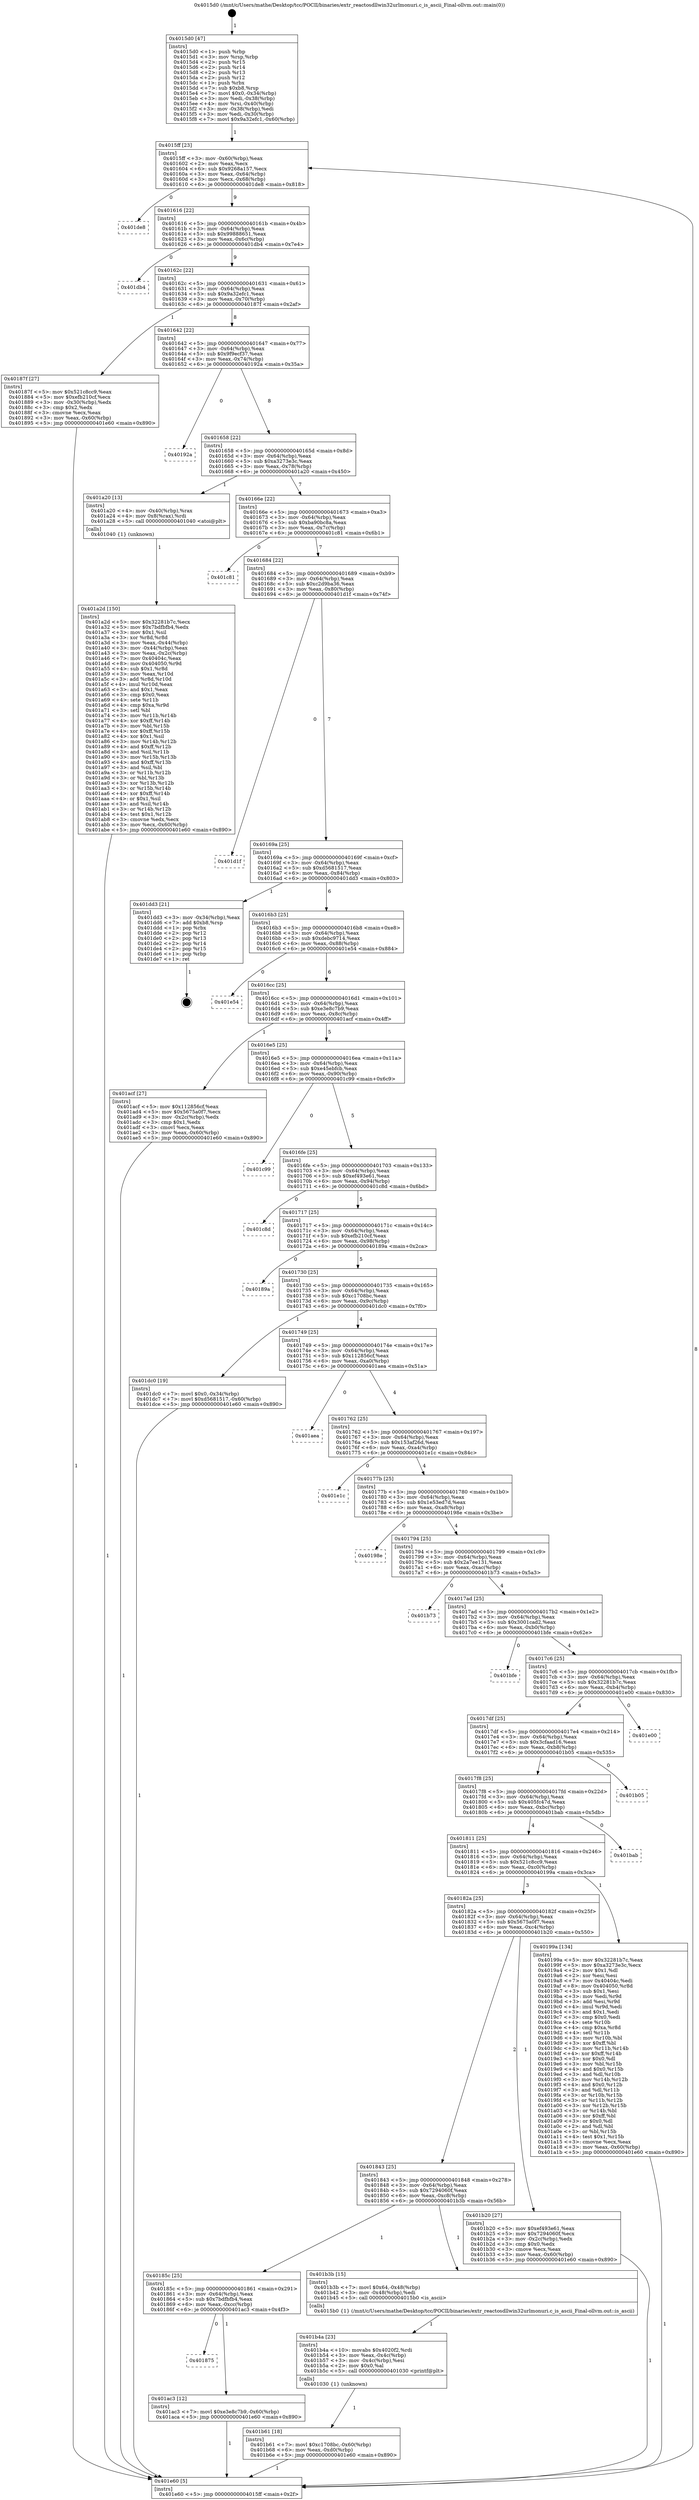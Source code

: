 digraph "0x4015d0" {
  label = "0x4015d0 (/mnt/c/Users/mathe/Desktop/tcc/POCII/binaries/extr_reactosdllwin32urlmonuri.c_is_ascii_Final-ollvm.out::main(0))"
  labelloc = "t"
  node[shape=record]

  Entry [label="",width=0.3,height=0.3,shape=circle,fillcolor=black,style=filled]
  "0x4015ff" [label="{
     0x4015ff [23]\l
     | [instrs]\l
     &nbsp;&nbsp;0x4015ff \<+3\>: mov -0x60(%rbp),%eax\l
     &nbsp;&nbsp;0x401602 \<+2\>: mov %eax,%ecx\l
     &nbsp;&nbsp;0x401604 \<+6\>: sub $0x9268a157,%ecx\l
     &nbsp;&nbsp;0x40160a \<+3\>: mov %eax,-0x64(%rbp)\l
     &nbsp;&nbsp;0x40160d \<+3\>: mov %ecx,-0x68(%rbp)\l
     &nbsp;&nbsp;0x401610 \<+6\>: je 0000000000401de8 \<main+0x818\>\l
  }"]
  "0x401de8" [label="{
     0x401de8\l
  }", style=dashed]
  "0x401616" [label="{
     0x401616 [22]\l
     | [instrs]\l
     &nbsp;&nbsp;0x401616 \<+5\>: jmp 000000000040161b \<main+0x4b\>\l
     &nbsp;&nbsp;0x40161b \<+3\>: mov -0x64(%rbp),%eax\l
     &nbsp;&nbsp;0x40161e \<+5\>: sub $0x99888651,%eax\l
     &nbsp;&nbsp;0x401623 \<+3\>: mov %eax,-0x6c(%rbp)\l
     &nbsp;&nbsp;0x401626 \<+6\>: je 0000000000401db4 \<main+0x7e4\>\l
  }"]
  Exit [label="",width=0.3,height=0.3,shape=circle,fillcolor=black,style=filled,peripheries=2]
  "0x401db4" [label="{
     0x401db4\l
  }", style=dashed]
  "0x40162c" [label="{
     0x40162c [22]\l
     | [instrs]\l
     &nbsp;&nbsp;0x40162c \<+5\>: jmp 0000000000401631 \<main+0x61\>\l
     &nbsp;&nbsp;0x401631 \<+3\>: mov -0x64(%rbp),%eax\l
     &nbsp;&nbsp;0x401634 \<+5\>: sub $0x9a32efc1,%eax\l
     &nbsp;&nbsp;0x401639 \<+3\>: mov %eax,-0x70(%rbp)\l
     &nbsp;&nbsp;0x40163c \<+6\>: je 000000000040187f \<main+0x2af\>\l
  }"]
  "0x401b61" [label="{
     0x401b61 [18]\l
     | [instrs]\l
     &nbsp;&nbsp;0x401b61 \<+7\>: movl $0xc1708bc,-0x60(%rbp)\l
     &nbsp;&nbsp;0x401b68 \<+6\>: mov %eax,-0xd0(%rbp)\l
     &nbsp;&nbsp;0x401b6e \<+5\>: jmp 0000000000401e60 \<main+0x890\>\l
  }"]
  "0x40187f" [label="{
     0x40187f [27]\l
     | [instrs]\l
     &nbsp;&nbsp;0x40187f \<+5\>: mov $0x521c8cc9,%eax\l
     &nbsp;&nbsp;0x401884 \<+5\>: mov $0xefb210cf,%ecx\l
     &nbsp;&nbsp;0x401889 \<+3\>: mov -0x30(%rbp),%edx\l
     &nbsp;&nbsp;0x40188c \<+3\>: cmp $0x2,%edx\l
     &nbsp;&nbsp;0x40188f \<+3\>: cmovne %ecx,%eax\l
     &nbsp;&nbsp;0x401892 \<+3\>: mov %eax,-0x60(%rbp)\l
     &nbsp;&nbsp;0x401895 \<+5\>: jmp 0000000000401e60 \<main+0x890\>\l
  }"]
  "0x401642" [label="{
     0x401642 [22]\l
     | [instrs]\l
     &nbsp;&nbsp;0x401642 \<+5\>: jmp 0000000000401647 \<main+0x77\>\l
     &nbsp;&nbsp;0x401647 \<+3\>: mov -0x64(%rbp),%eax\l
     &nbsp;&nbsp;0x40164a \<+5\>: sub $0x9f9ecf37,%eax\l
     &nbsp;&nbsp;0x40164f \<+3\>: mov %eax,-0x74(%rbp)\l
     &nbsp;&nbsp;0x401652 \<+6\>: je 000000000040192a \<main+0x35a\>\l
  }"]
  "0x401e60" [label="{
     0x401e60 [5]\l
     | [instrs]\l
     &nbsp;&nbsp;0x401e60 \<+5\>: jmp 00000000004015ff \<main+0x2f\>\l
  }"]
  "0x4015d0" [label="{
     0x4015d0 [47]\l
     | [instrs]\l
     &nbsp;&nbsp;0x4015d0 \<+1\>: push %rbp\l
     &nbsp;&nbsp;0x4015d1 \<+3\>: mov %rsp,%rbp\l
     &nbsp;&nbsp;0x4015d4 \<+2\>: push %r15\l
     &nbsp;&nbsp;0x4015d6 \<+2\>: push %r14\l
     &nbsp;&nbsp;0x4015d8 \<+2\>: push %r13\l
     &nbsp;&nbsp;0x4015da \<+2\>: push %r12\l
     &nbsp;&nbsp;0x4015dc \<+1\>: push %rbx\l
     &nbsp;&nbsp;0x4015dd \<+7\>: sub $0xb8,%rsp\l
     &nbsp;&nbsp;0x4015e4 \<+7\>: movl $0x0,-0x34(%rbp)\l
     &nbsp;&nbsp;0x4015eb \<+3\>: mov %edi,-0x38(%rbp)\l
     &nbsp;&nbsp;0x4015ee \<+4\>: mov %rsi,-0x40(%rbp)\l
     &nbsp;&nbsp;0x4015f2 \<+3\>: mov -0x38(%rbp),%edi\l
     &nbsp;&nbsp;0x4015f5 \<+3\>: mov %edi,-0x30(%rbp)\l
     &nbsp;&nbsp;0x4015f8 \<+7\>: movl $0x9a32efc1,-0x60(%rbp)\l
  }"]
  "0x401b4a" [label="{
     0x401b4a [23]\l
     | [instrs]\l
     &nbsp;&nbsp;0x401b4a \<+10\>: movabs $0x4020f2,%rdi\l
     &nbsp;&nbsp;0x401b54 \<+3\>: mov %eax,-0x4c(%rbp)\l
     &nbsp;&nbsp;0x401b57 \<+3\>: mov -0x4c(%rbp),%esi\l
     &nbsp;&nbsp;0x401b5a \<+2\>: mov $0x0,%al\l
     &nbsp;&nbsp;0x401b5c \<+5\>: call 0000000000401030 \<printf@plt\>\l
     | [calls]\l
     &nbsp;&nbsp;0x401030 \{1\} (unknown)\l
  }"]
  "0x40192a" [label="{
     0x40192a\l
  }", style=dashed]
  "0x401658" [label="{
     0x401658 [22]\l
     | [instrs]\l
     &nbsp;&nbsp;0x401658 \<+5\>: jmp 000000000040165d \<main+0x8d\>\l
     &nbsp;&nbsp;0x40165d \<+3\>: mov -0x64(%rbp),%eax\l
     &nbsp;&nbsp;0x401660 \<+5\>: sub $0xa3273e3c,%eax\l
     &nbsp;&nbsp;0x401665 \<+3\>: mov %eax,-0x78(%rbp)\l
     &nbsp;&nbsp;0x401668 \<+6\>: je 0000000000401a20 \<main+0x450\>\l
  }"]
  "0x401875" [label="{
     0x401875\l
  }", style=dashed]
  "0x401a20" [label="{
     0x401a20 [13]\l
     | [instrs]\l
     &nbsp;&nbsp;0x401a20 \<+4\>: mov -0x40(%rbp),%rax\l
     &nbsp;&nbsp;0x401a24 \<+4\>: mov 0x8(%rax),%rdi\l
     &nbsp;&nbsp;0x401a28 \<+5\>: call 0000000000401040 \<atoi@plt\>\l
     | [calls]\l
     &nbsp;&nbsp;0x401040 \{1\} (unknown)\l
  }"]
  "0x40166e" [label="{
     0x40166e [22]\l
     | [instrs]\l
     &nbsp;&nbsp;0x40166e \<+5\>: jmp 0000000000401673 \<main+0xa3\>\l
     &nbsp;&nbsp;0x401673 \<+3\>: mov -0x64(%rbp),%eax\l
     &nbsp;&nbsp;0x401676 \<+5\>: sub $0xba90bc8a,%eax\l
     &nbsp;&nbsp;0x40167b \<+3\>: mov %eax,-0x7c(%rbp)\l
     &nbsp;&nbsp;0x40167e \<+6\>: je 0000000000401c81 \<main+0x6b1\>\l
  }"]
  "0x401ac3" [label="{
     0x401ac3 [12]\l
     | [instrs]\l
     &nbsp;&nbsp;0x401ac3 \<+7\>: movl $0xe3e8c7b9,-0x60(%rbp)\l
     &nbsp;&nbsp;0x401aca \<+5\>: jmp 0000000000401e60 \<main+0x890\>\l
  }"]
  "0x401c81" [label="{
     0x401c81\l
  }", style=dashed]
  "0x401684" [label="{
     0x401684 [22]\l
     | [instrs]\l
     &nbsp;&nbsp;0x401684 \<+5\>: jmp 0000000000401689 \<main+0xb9\>\l
     &nbsp;&nbsp;0x401689 \<+3\>: mov -0x64(%rbp),%eax\l
     &nbsp;&nbsp;0x40168c \<+5\>: sub $0xc2d9ba36,%eax\l
     &nbsp;&nbsp;0x401691 \<+3\>: mov %eax,-0x80(%rbp)\l
     &nbsp;&nbsp;0x401694 \<+6\>: je 0000000000401d1f \<main+0x74f\>\l
  }"]
  "0x40185c" [label="{
     0x40185c [25]\l
     | [instrs]\l
     &nbsp;&nbsp;0x40185c \<+5\>: jmp 0000000000401861 \<main+0x291\>\l
     &nbsp;&nbsp;0x401861 \<+3\>: mov -0x64(%rbp),%eax\l
     &nbsp;&nbsp;0x401864 \<+5\>: sub $0x7bdfbfb4,%eax\l
     &nbsp;&nbsp;0x401869 \<+6\>: mov %eax,-0xcc(%rbp)\l
     &nbsp;&nbsp;0x40186f \<+6\>: je 0000000000401ac3 \<main+0x4f3\>\l
  }"]
  "0x401d1f" [label="{
     0x401d1f\l
  }", style=dashed]
  "0x40169a" [label="{
     0x40169a [25]\l
     | [instrs]\l
     &nbsp;&nbsp;0x40169a \<+5\>: jmp 000000000040169f \<main+0xcf\>\l
     &nbsp;&nbsp;0x40169f \<+3\>: mov -0x64(%rbp),%eax\l
     &nbsp;&nbsp;0x4016a2 \<+5\>: sub $0xd5681517,%eax\l
     &nbsp;&nbsp;0x4016a7 \<+6\>: mov %eax,-0x84(%rbp)\l
     &nbsp;&nbsp;0x4016ad \<+6\>: je 0000000000401dd3 \<main+0x803\>\l
  }"]
  "0x401b3b" [label="{
     0x401b3b [15]\l
     | [instrs]\l
     &nbsp;&nbsp;0x401b3b \<+7\>: movl $0x64,-0x48(%rbp)\l
     &nbsp;&nbsp;0x401b42 \<+3\>: mov -0x48(%rbp),%edi\l
     &nbsp;&nbsp;0x401b45 \<+5\>: call 00000000004015b0 \<is_ascii\>\l
     | [calls]\l
     &nbsp;&nbsp;0x4015b0 \{1\} (/mnt/c/Users/mathe/Desktop/tcc/POCII/binaries/extr_reactosdllwin32urlmonuri.c_is_ascii_Final-ollvm.out::is_ascii)\l
  }"]
  "0x401dd3" [label="{
     0x401dd3 [21]\l
     | [instrs]\l
     &nbsp;&nbsp;0x401dd3 \<+3\>: mov -0x34(%rbp),%eax\l
     &nbsp;&nbsp;0x401dd6 \<+7\>: add $0xb8,%rsp\l
     &nbsp;&nbsp;0x401ddd \<+1\>: pop %rbx\l
     &nbsp;&nbsp;0x401dde \<+2\>: pop %r12\l
     &nbsp;&nbsp;0x401de0 \<+2\>: pop %r13\l
     &nbsp;&nbsp;0x401de2 \<+2\>: pop %r14\l
     &nbsp;&nbsp;0x401de4 \<+2\>: pop %r15\l
     &nbsp;&nbsp;0x401de6 \<+1\>: pop %rbp\l
     &nbsp;&nbsp;0x401de7 \<+1\>: ret\l
  }"]
  "0x4016b3" [label="{
     0x4016b3 [25]\l
     | [instrs]\l
     &nbsp;&nbsp;0x4016b3 \<+5\>: jmp 00000000004016b8 \<main+0xe8\>\l
     &nbsp;&nbsp;0x4016b8 \<+3\>: mov -0x64(%rbp),%eax\l
     &nbsp;&nbsp;0x4016bb \<+5\>: sub $0xdebc9714,%eax\l
     &nbsp;&nbsp;0x4016c0 \<+6\>: mov %eax,-0x88(%rbp)\l
     &nbsp;&nbsp;0x4016c6 \<+6\>: je 0000000000401e54 \<main+0x884\>\l
  }"]
  "0x401843" [label="{
     0x401843 [25]\l
     | [instrs]\l
     &nbsp;&nbsp;0x401843 \<+5\>: jmp 0000000000401848 \<main+0x278\>\l
     &nbsp;&nbsp;0x401848 \<+3\>: mov -0x64(%rbp),%eax\l
     &nbsp;&nbsp;0x40184b \<+5\>: sub $0x7294060f,%eax\l
     &nbsp;&nbsp;0x401850 \<+6\>: mov %eax,-0xc8(%rbp)\l
     &nbsp;&nbsp;0x401856 \<+6\>: je 0000000000401b3b \<main+0x56b\>\l
  }"]
  "0x401e54" [label="{
     0x401e54\l
  }", style=dashed]
  "0x4016cc" [label="{
     0x4016cc [25]\l
     | [instrs]\l
     &nbsp;&nbsp;0x4016cc \<+5\>: jmp 00000000004016d1 \<main+0x101\>\l
     &nbsp;&nbsp;0x4016d1 \<+3\>: mov -0x64(%rbp),%eax\l
     &nbsp;&nbsp;0x4016d4 \<+5\>: sub $0xe3e8c7b9,%eax\l
     &nbsp;&nbsp;0x4016d9 \<+6\>: mov %eax,-0x8c(%rbp)\l
     &nbsp;&nbsp;0x4016df \<+6\>: je 0000000000401acf \<main+0x4ff\>\l
  }"]
  "0x401b20" [label="{
     0x401b20 [27]\l
     | [instrs]\l
     &nbsp;&nbsp;0x401b20 \<+5\>: mov $0xef493e61,%eax\l
     &nbsp;&nbsp;0x401b25 \<+5\>: mov $0x7294060f,%ecx\l
     &nbsp;&nbsp;0x401b2a \<+3\>: mov -0x2c(%rbp),%edx\l
     &nbsp;&nbsp;0x401b2d \<+3\>: cmp $0x0,%edx\l
     &nbsp;&nbsp;0x401b30 \<+3\>: cmove %ecx,%eax\l
     &nbsp;&nbsp;0x401b33 \<+3\>: mov %eax,-0x60(%rbp)\l
     &nbsp;&nbsp;0x401b36 \<+5\>: jmp 0000000000401e60 \<main+0x890\>\l
  }"]
  "0x401acf" [label="{
     0x401acf [27]\l
     | [instrs]\l
     &nbsp;&nbsp;0x401acf \<+5\>: mov $0x112856cf,%eax\l
     &nbsp;&nbsp;0x401ad4 \<+5\>: mov $0x5675a0f7,%ecx\l
     &nbsp;&nbsp;0x401ad9 \<+3\>: mov -0x2c(%rbp),%edx\l
     &nbsp;&nbsp;0x401adc \<+3\>: cmp $0x1,%edx\l
     &nbsp;&nbsp;0x401adf \<+3\>: cmovl %ecx,%eax\l
     &nbsp;&nbsp;0x401ae2 \<+3\>: mov %eax,-0x60(%rbp)\l
     &nbsp;&nbsp;0x401ae5 \<+5\>: jmp 0000000000401e60 \<main+0x890\>\l
  }"]
  "0x4016e5" [label="{
     0x4016e5 [25]\l
     | [instrs]\l
     &nbsp;&nbsp;0x4016e5 \<+5\>: jmp 00000000004016ea \<main+0x11a\>\l
     &nbsp;&nbsp;0x4016ea \<+3\>: mov -0x64(%rbp),%eax\l
     &nbsp;&nbsp;0x4016ed \<+5\>: sub $0xe45ebfcb,%eax\l
     &nbsp;&nbsp;0x4016f2 \<+6\>: mov %eax,-0x90(%rbp)\l
     &nbsp;&nbsp;0x4016f8 \<+6\>: je 0000000000401c99 \<main+0x6c9\>\l
  }"]
  "0x401a2d" [label="{
     0x401a2d [150]\l
     | [instrs]\l
     &nbsp;&nbsp;0x401a2d \<+5\>: mov $0x32281b7c,%ecx\l
     &nbsp;&nbsp;0x401a32 \<+5\>: mov $0x7bdfbfb4,%edx\l
     &nbsp;&nbsp;0x401a37 \<+3\>: mov $0x1,%sil\l
     &nbsp;&nbsp;0x401a3a \<+3\>: xor %r8d,%r8d\l
     &nbsp;&nbsp;0x401a3d \<+3\>: mov %eax,-0x44(%rbp)\l
     &nbsp;&nbsp;0x401a40 \<+3\>: mov -0x44(%rbp),%eax\l
     &nbsp;&nbsp;0x401a43 \<+3\>: mov %eax,-0x2c(%rbp)\l
     &nbsp;&nbsp;0x401a46 \<+7\>: mov 0x40404c,%eax\l
     &nbsp;&nbsp;0x401a4d \<+8\>: mov 0x404050,%r9d\l
     &nbsp;&nbsp;0x401a55 \<+4\>: sub $0x1,%r8d\l
     &nbsp;&nbsp;0x401a59 \<+3\>: mov %eax,%r10d\l
     &nbsp;&nbsp;0x401a5c \<+3\>: add %r8d,%r10d\l
     &nbsp;&nbsp;0x401a5f \<+4\>: imul %r10d,%eax\l
     &nbsp;&nbsp;0x401a63 \<+3\>: and $0x1,%eax\l
     &nbsp;&nbsp;0x401a66 \<+3\>: cmp $0x0,%eax\l
     &nbsp;&nbsp;0x401a69 \<+4\>: sete %r11b\l
     &nbsp;&nbsp;0x401a6d \<+4\>: cmp $0xa,%r9d\l
     &nbsp;&nbsp;0x401a71 \<+3\>: setl %bl\l
     &nbsp;&nbsp;0x401a74 \<+3\>: mov %r11b,%r14b\l
     &nbsp;&nbsp;0x401a77 \<+4\>: xor $0xff,%r14b\l
     &nbsp;&nbsp;0x401a7b \<+3\>: mov %bl,%r15b\l
     &nbsp;&nbsp;0x401a7e \<+4\>: xor $0xff,%r15b\l
     &nbsp;&nbsp;0x401a82 \<+4\>: xor $0x1,%sil\l
     &nbsp;&nbsp;0x401a86 \<+3\>: mov %r14b,%r12b\l
     &nbsp;&nbsp;0x401a89 \<+4\>: and $0xff,%r12b\l
     &nbsp;&nbsp;0x401a8d \<+3\>: and %sil,%r11b\l
     &nbsp;&nbsp;0x401a90 \<+3\>: mov %r15b,%r13b\l
     &nbsp;&nbsp;0x401a93 \<+4\>: and $0xff,%r13b\l
     &nbsp;&nbsp;0x401a97 \<+3\>: and %sil,%bl\l
     &nbsp;&nbsp;0x401a9a \<+3\>: or %r11b,%r12b\l
     &nbsp;&nbsp;0x401a9d \<+3\>: or %bl,%r13b\l
     &nbsp;&nbsp;0x401aa0 \<+3\>: xor %r13b,%r12b\l
     &nbsp;&nbsp;0x401aa3 \<+3\>: or %r15b,%r14b\l
     &nbsp;&nbsp;0x401aa6 \<+4\>: xor $0xff,%r14b\l
     &nbsp;&nbsp;0x401aaa \<+4\>: or $0x1,%sil\l
     &nbsp;&nbsp;0x401aae \<+3\>: and %sil,%r14b\l
     &nbsp;&nbsp;0x401ab1 \<+3\>: or %r14b,%r12b\l
     &nbsp;&nbsp;0x401ab4 \<+4\>: test $0x1,%r12b\l
     &nbsp;&nbsp;0x401ab8 \<+3\>: cmovne %edx,%ecx\l
     &nbsp;&nbsp;0x401abb \<+3\>: mov %ecx,-0x60(%rbp)\l
     &nbsp;&nbsp;0x401abe \<+5\>: jmp 0000000000401e60 \<main+0x890\>\l
  }"]
  "0x401c99" [label="{
     0x401c99\l
  }", style=dashed]
  "0x4016fe" [label="{
     0x4016fe [25]\l
     | [instrs]\l
     &nbsp;&nbsp;0x4016fe \<+5\>: jmp 0000000000401703 \<main+0x133\>\l
     &nbsp;&nbsp;0x401703 \<+3\>: mov -0x64(%rbp),%eax\l
     &nbsp;&nbsp;0x401706 \<+5\>: sub $0xef493e61,%eax\l
     &nbsp;&nbsp;0x40170b \<+6\>: mov %eax,-0x94(%rbp)\l
     &nbsp;&nbsp;0x401711 \<+6\>: je 0000000000401c8d \<main+0x6bd\>\l
  }"]
  "0x40182a" [label="{
     0x40182a [25]\l
     | [instrs]\l
     &nbsp;&nbsp;0x40182a \<+5\>: jmp 000000000040182f \<main+0x25f\>\l
     &nbsp;&nbsp;0x40182f \<+3\>: mov -0x64(%rbp),%eax\l
     &nbsp;&nbsp;0x401832 \<+5\>: sub $0x5675a0f7,%eax\l
     &nbsp;&nbsp;0x401837 \<+6\>: mov %eax,-0xc4(%rbp)\l
     &nbsp;&nbsp;0x40183d \<+6\>: je 0000000000401b20 \<main+0x550\>\l
  }"]
  "0x401c8d" [label="{
     0x401c8d\l
  }", style=dashed]
  "0x401717" [label="{
     0x401717 [25]\l
     | [instrs]\l
     &nbsp;&nbsp;0x401717 \<+5\>: jmp 000000000040171c \<main+0x14c\>\l
     &nbsp;&nbsp;0x40171c \<+3\>: mov -0x64(%rbp),%eax\l
     &nbsp;&nbsp;0x40171f \<+5\>: sub $0xefb210cf,%eax\l
     &nbsp;&nbsp;0x401724 \<+6\>: mov %eax,-0x98(%rbp)\l
     &nbsp;&nbsp;0x40172a \<+6\>: je 000000000040189a \<main+0x2ca\>\l
  }"]
  "0x40199a" [label="{
     0x40199a [134]\l
     | [instrs]\l
     &nbsp;&nbsp;0x40199a \<+5\>: mov $0x32281b7c,%eax\l
     &nbsp;&nbsp;0x40199f \<+5\>: mov $0xa3273e3c,%ecx\l
     &nbsp;&nbsp;0x4019a4 \<+2\>: mov $0x1,%dl\l
     &nbsp;&nbsp;0x4019a6 \<+2\>: xor %esi,%esi\l
     &nbsp;&nbsp;0x4019a8 \<+7\>: mov 0x40404c,%edi\l
     &nbsp;&nbsp;0x4019af \<+8\>: mov 0x404050,%r8d\l
     &nbsp;&nbsp;0x4019b7 \<+3\>: sub $0x1,%esi\l
     &nbsp;&nbsp;0x4019ba \<+3\>: mov %edi,%r9d\l
     &nbsp;&nbsp;0x4019bd \<+3\>: add %esi,%r9d\l
     &nbsp;&nbsp;0x4019c0 \<+4\>: imul %r9d,%edi\l
     &nbsp;&nbsp;0x4019c4 \<+3\>: and $0x1,%edi\l
     &nbsp;&nbsp;0x4019c7 \<+3\>: cmp $0x0,%edi\l
     &nbsp;&nbsp;0x4019ca \<+4\>: sete %r10b\l
     &nbsp;&nbsp;0x4019ce \<+4\>: cmp $0xa,%r8d\l
     &nbsp;&nbsp;0x4019d2 \<+4\>: setl %r11b\l
     &nbsp;&nbsp;0x4019d6 \<+3\>: mov %r10b,%bl\l
     &nbsp;&nbsp;0x4019d9 \<+3\>: xor $0xff,%bl\l
     &nbsp;&nbsp;0x4019dc \<+3\>: mov %r11b,%r14b\l
     &nbsp;&nbsp;0x4019df \<+4\>: xor $0xff,%r14b\l
     &nbsp;&nbsp;0x4019e3 \<+3\>: xor $0x0,%dl\l
     &nbsp;&nbsp;0x4019e6 \<+3\>: mov %bl,%r15b\l
     &nbsp;&nbsp;0x4019e9 \<+4\>: and $0x0,%r15b\l
     &nbsp;&nbsp;0x4019ed \<+3\>: and %dl,%r10b\l
     &nbsp;&nbsp;0x4019f0 \<+3\>: mov %r14b,%r12b\l
     &nbsp;&nbsp;0x4019f3 \<+4\>: and $0x0,%r12b\l
     &nbsp;&nbsp;0x4019f7 \<+3\>: and %dl,%r11b\l
     &nbsp;&nbsp;0x4019fa \<+3\>: or %r10b,%r15b\l
     &nbsp;&nbsp;0x4019fd \<+3\>: or %r11b,%r12b\l
     &nbsp;&nbsp;0x401a00 \<+3\>: xor %r12b,%r15b\l
     &nbsp;&nbsp;0x401a03 \<+3\>: or %r14b,%bl\l
     &nbsp;&nbsp;0x401a06 \<+3\>: xor $0xff,%bl\l
     &nbsp;&nbsp;0x401a09 \<+3\>: or $0x0,%dl\l
     &nbsp;&nbsp;0x401a0c \<+2\>: and %dl,%bl\l
     &nbsp;&nbsp;0x401a0e \<+3\>: or %bl,%r15b\l
     &nbsp;&nbsp;0x401a11 \<+4\>: test $0x1,%r15b\l
     &nbsp;&nbsp;0x401a15 \<+3\>: cmovne %ecx,%eax\l
     &nbsp;&nbsp;0x401a18 \<+3\>: mov %eax,-0x60(%rbp)\l
     &nbsp;&nbsp;0x401a1b \<+5\>: jmp 0000000000401e60 \<main+0x890\>\l
  }"]
  "0x40189a" [label="{
     0x40189a\l
  }", style=dashed]
  "0x401730" [label="{
     0x401730 [25]\l
     | [instrs]\l
     &nbsp;&nbsp;0x401730 \<+5\>: jmp 0000000000401735 \<main+0x165\>\l
     &nbsp;&nbsp;0x401735 \<+3\>: mov -0x64(%rbp),%eax\l
     &nbsp;&nbsp;0x401738 \<+5\>: sub $0xc1708bc,%eax\l
     &nbsp;&nbsp;0x40173d \<+6\>: mov %eax,-0x9c(%rbp)\l
     &nbsp;&nbsp;0x401743 \<+6\>: je 0000000000401dc0 \<main+0x7f0\>\l
  }"]
  "0x401811" [label="{
     0x401811 [25]\l
     | [instrs]\l
     &nbsp;&nbsp;0x401811 \<+5\>: jmp 0000000000401816 \<main+0x246\>\l
     &nbsp;&nbsp;0x401816 \<+3\>: mov -0x64(%rbp),%eax\l
     &nbsp;&nbsp;0x401819 \<+5\>: sub $0x521c8cc9,%eax\l
     &nbsp;&nbsp;0x40181e \<+6\>: mov %eax,-0xc0(%rbp)\l
     &nbsp;&nbsp;0x401824 \<+6\>: je 000000000040199a \<main+0x3ca\>\l
  }"]
  "0x401dc0" [label="{
     0x401dc0 [19]\l
     | [instrs]\l
     &nbsp;&nbsp;0x401dc0 \<+7\>: movl $0x0,-0x34(%rbp)\l
     &nbsp;&nbsp;0x401dc7 \<+7\>: movl $0xd5681517,-0x60(%rbp)\l
     &nbsp;&nbsp;0x401dce \<+5\>: jmp 0000000000401e60 \<main+0x890\>\l
  }"]
  "0x401749" [label="{
     0x401749 [25]\l
     | [instrs]\l
     &nbsp;&nbsp;0x401749 \<+5\>: jmp 000000000040174e \<main+0x17e\>\l
     &nbsp;&nbsp;0x40174e \<+3\>: mov -0x64(%rbp),%eax\l
     &nbsp;&nbsp;0x401751 \<+5\>: sub $0x112856cf,%eax\l
     &nbsp;&nbsp;0x401756 \<+6\>: mov %eax,-0xa0(%rbp)\l
     &nbsp;&nbsp;0x40175c \<+6\>: je 0000000000401aea \<main+0x51a\>\l
  }"]
  "0x401bab" [label="{
     0x401bab\l
  }", style=dashed]
  "0x401aea" [label="{
     0x401aea\l
  }", style=dashed]
  "0x401762" [label="{
     0x401762 [25]\l
     | [instrs]\l
     &nbsp;&nbsp;0x401762 \<+5\>: jmp 0000000000401767 \<main+0x197\>\l
     &nbsp;&nbsp;0x401767 \<+3\>: mov -0x64(%rbp),%eax\l
     &nbsp;&nbsp;0x40176a \<+5\>: sub $0x153af26d,%eax\l
     &nbsp;&nbsp;0x40176f \<+6\>: mov %eax,-0xa4(%rbp)\l
     &nbsp;&nbsp;0x401775 \<+6\>: je 0000000000401e1c \<main+0x84c\>\l
  }"]
  "0x4017f8" [label="{
     0x4017f8 [25]\l
     | [instrs]\l
     &nbsp;&nbsp;0x4017f8 \<+5\>: jmp 00000000004017fd \<main+0x22d\>\l
     &nbsp;&nbsp;0x4017fd \<+3\>: mov -0x64(%rbp),%eax\l
     &nbsp;&nbsp;0x401800 \<+5\>: sub $0x405fc47d,%eax\l
     &nbsp;&nbsp;0x401805 \<+6\>: mov %eax,-0xbc(%rbp)\l
     &nbsp;&nbsp;0x40180b \<+6\>: je 0000000000401bab \<main+0x5db\>\l
  }"]
  "0x401e1c" [label="{
     0x401e1c\l
  }", style=dashed]
  "0x40177b" [label="{
     0x40177b [25]\l
     | [instrs]\l
     &nbsp;&nbsp;0x40177b \<+5\>: jmp 0000000000401780 \<main+0x1b0\>\l
     &nbsp;&nbsp;0x401780 \<+3\>: mov -0x64(%rbp),%eax\l
     &nbsp;&nbsp;0x401783 \<+5\>: sub $0x1e53ed7d,%eax\l
     &nbsp;&nbsp;0x401788 \<+6\>: mov %eax,-0xa8(%rbp)\l
     &nbsp;&nbsp;0x40178e \<+6\>: je 000000000040198e \<main+0x3be\>\l
  }"]
  "0x401b05" [label="{
     0x401b05\l
  }", style=dashed]
  "0x40198e" [label="{
     0x40198e\l
  }", style=dashed]
  "0x401794" [label="{
     0x401794 [25]\l
     | [instrs]\l
     &nbsp;&nbsp;0x401794 \<+5\>: jmp 0000000000401799 \<main+0x1c9\>\l
     &nbsp;&nbsp;0x401799 \<+3\>: mov -0x64(%rbp),%eax\l
     &nbsp;&nbsp;0x40179c \<+5\>: sub $0x2a7ee131,%eax\l
     &nbsp;&nbsp;0x4017a1 \<+6\>: mov %eax,-0xac(%rbp)\l
     &nbsp;&nbsp;0x4017a7 \<+6\>: je 0000000000401b73 \<main+0x5a3\>\l
  }"]
  "0x4017df" [label="{
     0x4017df [25]\l
     | [instrs]\l
     &nbsp;&nbsp;0x4017df \<+5\>: jmp 00000000004017e4 \<main+0x214\>\l
     &nbsp;&nbsp;0x4017e4 \<+3\>: mov -0x64(%rbp),%eax\l
     &nbsp;&nbsp;0x4017e7 \<+5\>: sub $0x3cfaad16,%eax\l
     &nbsp;&nbsp;0x4017ec \<+6\>: mov %eax,-0xb8(%rbp)\l
     &nbsp;&nbsp;0x4017f2 \<+6\>: je 0000000000401b05 \<main+0x535\>\l
  }"]
  "0x401b73" [label="{
     0x401b73\l
  }", style=dashed]
  "0x4017ad" [label="{
     0x4017ad [25]\l
     | [instrs]\l
     &nbsp;&nbsp;0x4017ad \<+5\>: jmp 00000000004017b2 \<main+0x1e2\>\l
     &nbsp;&nbsp;0x4017b2 \<+3\>: mov -0x64(%rbp),%eax\l
     &nbsp;&nbsp;0x4017b5 \<+5\>: sub $0x3001cad2,%eax\l
     &nbsp;&nbsp;0x4017ba \<+6\>: mov %eax,-0xb0(%rbp)\l
     &nbsp;&nbsp;0x4017c0 \<+6\>: je 0000000000401bfe \<main+0x62e\>\l
  }"]
  "0x401e00" [label="{
     0x401e00\l
  }", style=dashed]
  "0x401bfe" [label="{
     0x401bfe\l
  }", style=dashed]
  "0x4017c6" [label="{
     0x4017c6 [25]\l
     | [instrs]\l
     &nbsp;&nbsp;0x4017c6 \<+5\>: jmp 00000000004017cb \<main+0x1fb\>\l
     &nbsp;&nbsp;0x4017cb \<+3\>: mov -0x64(%rbp),%eax\l
     &nbsp;&nbsp;0x4017ce \<+5\>: sub $0x32281b7c,%eax\l
     &nbsp;&nbsp;0x4017d3 \<+6\>: mov %eax,-0xb4(%rbp)\l
     &nbsp;&nbsp;0x4017d9 \<+6\>: je 0000000000401e00 \<main+0x830\>\l
  }"]
  Entry -> "0x4015d0" [label=" 1"]
  "0x4015ff" -> "0x401de8" [label=" 0"]
  "0x4015ff" -> "0x401616" [label=" 9"]
  "0x401dd3" -> Exit [label=" 1"]
  "0x401616" -> "0x401db4" [label=" 0"]
  "0x401616" -> "0x40162c" [label=" 9"]
  "0x401dc0" -> "0x401e60" [label=" 1"]
  "0x40162c" -> "0x40187f" [label=" 1"]
  "0x40162c" -> "0x401642" [label=" 8"]
  "0x40187f" -> "0x401e60" [label=" 1"]
  "0x4015d0" -> "0x4015ff" [label=" 1"]
  "0x401e60" -> "0x4015ff" [label=" 8"]
  "0x401b61" -> "0x401e60" [label=" 1"]
  "0x401642" -> "0x40192a" [label=" 0"]
  "0x401642" -> "0x401658" [label=" 8"]
  "0x401b4a" -> "0x401b61" [label=" 1"]
  "0x401658" -> "0x401a20" [label=" 1"]
  "0x401658" -> "0x40166e" [label=" 7"]
  "0x401b3b" -> "0x401b4a" [label=" 1"]
  "0x40166e" -> "0x401c81" [label=" 0"]
  "0x40166e" -> "0x401684" [label=" 7"]
  "0x401b20" -> "0x401e60" [label=" 1"]
  "0x401684" -> "0x401d1f" [label=" 0"]
  "0x401684" -> "0x40169a" [label=" 7"]
  "0x401ac3" -> "0x401e60" [label=" 1"]
  "0x40169a" -> "0x401dd3" [label=" 1"]
  "0x40169a" -> "0x4016b3" [label=" 6"]
  "0x40185c" -> "0x401875" [label=" 0"]
  "0x4016b3" -> "0x401e54" [label=" 0"]
  "0x4016b3" -> "0x4016cc" [label=" 6"]
  "0x401acf" -> "0x401e60" [label=" 1"]
  "0x4016cc" -> "0x401acf" [label=" 1"]
  "0x4016cc" -> "0x4016e5" [label=" 5"]
  "0x401843" -> "0x40185c" [label=" 1"]
  "0x4016e5" -> "0x401c99" [label=" 0"]
  "0x4016e5" -> "0x4016fe" [label=" 5"]
  "0x40185c" -> "0x401ac3" [label=" 1"]
  "0x4016fe" -> "0x401c8d" [label=" 0"]
  "0x4016fe" -> "0x401717" [label=" 5"]
  "0x40182a" -> "0x401843" [label=" 2"]
  "0x401717" -> "0x40189a" [label=" 0"]
  "0x401717" -> "0x401730" [label=" 5"]
  "0x40182a" -> "0x401b20" [label=" 1"]
  "0x401730" -> "0x401dc0" [label=" 1"]
  "0x401730" -> "0x401749" [label=" 4"]
  "0x401a2d" -> "0x401e60" [label=" 1"]
  "0x401749" -> "0x401aea" [label=" 0"]
  "0x401749" -> "0x401762" [label=" 4"]
  "0x401a20" -> "0x401a2d" [label=" 1"]
  "0x401762" -> "0x401e1c" [label=" 0"]
  "0x401762" -> "0x40177b" [label=" 4"]
  "0x401811" -> "0x40182a" [label=" 3"]
  "0x40177b" -> "0x40198e" [label=" 0"]
  "0x40177b" -> "0x401794" [label=" 4"]
  "0x401811" -> "0x40199a" [label=" 1"]
  "0x401794" -> "0x401b73" [label=" 0"]
  "0x401794" -> "0x4017ad" [label=" 4"]
  "0x4017f8" -> "0x401811" [label=" 4"]
  "0x4017ad" -> "0x401bfe" [label=" 0"]
  "0x4017ad" -> "0x4017c6" [label=" 4"]
  "0x4017f8" -> "0x401bab" [label=" 0"]
  "0x4017c6" -> "0x401e00" [label=" 0"]
  "0x4017c6" -> "0x4017df" [label=" 4"]
  "0x401843" -> "0x401b3b" [label=" 1"]
  "0x4017df" -> "0x401b05" [label=" 0"]
  "0x4017df" -> "0x4017f8" [label=" 4"]
  "0x40199a" -> "0x401e60" [label=" 1"]
}
